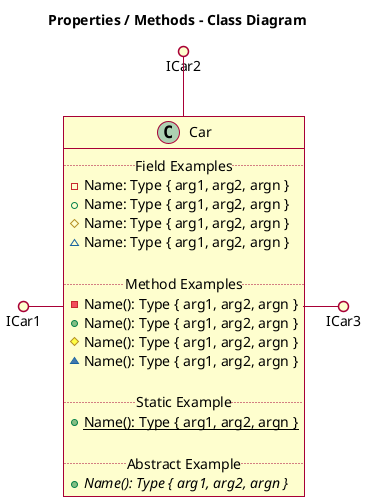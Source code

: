 @startuml Samples

    ' ================================= TWEAKS =================================
    skin rose
    skinparam classFontName Calibri
    skinparam shadowing false
    ' --------------------------------------------------------------------------

    title Properties / Methods - Class Diagram

    skinparam componentStyle uml2

    class Car
    {
        .. Field Examples ..
        -Name: Type { arg1, arg2, argn }
        +Name: Type { arg1, arg2, argn }
        #Name: Type { arg1, arg2, argn }
        ~Name: Type { arg1, arg2, argn }

        .. Method Examples ..
        -Name(): Type { arg1, arg2, argn }
        +Name(): Type { arg1, arg2, argn }
        #Name(): Type { arg1, arg2, argn }
        ~Name(): Type { arg1, arg2, argn }

        .. Static Example ..
        +{static} Name(): Type { arg1, arg2, argn }

        .. Abstract Example ..
        +{abstract} Name(): Type { arg1, arg2, argn }
    }

    class Car
    ICar1 ()- Car
    ICar2 ()-- Car
    Car -() ICar3
    
@enduml